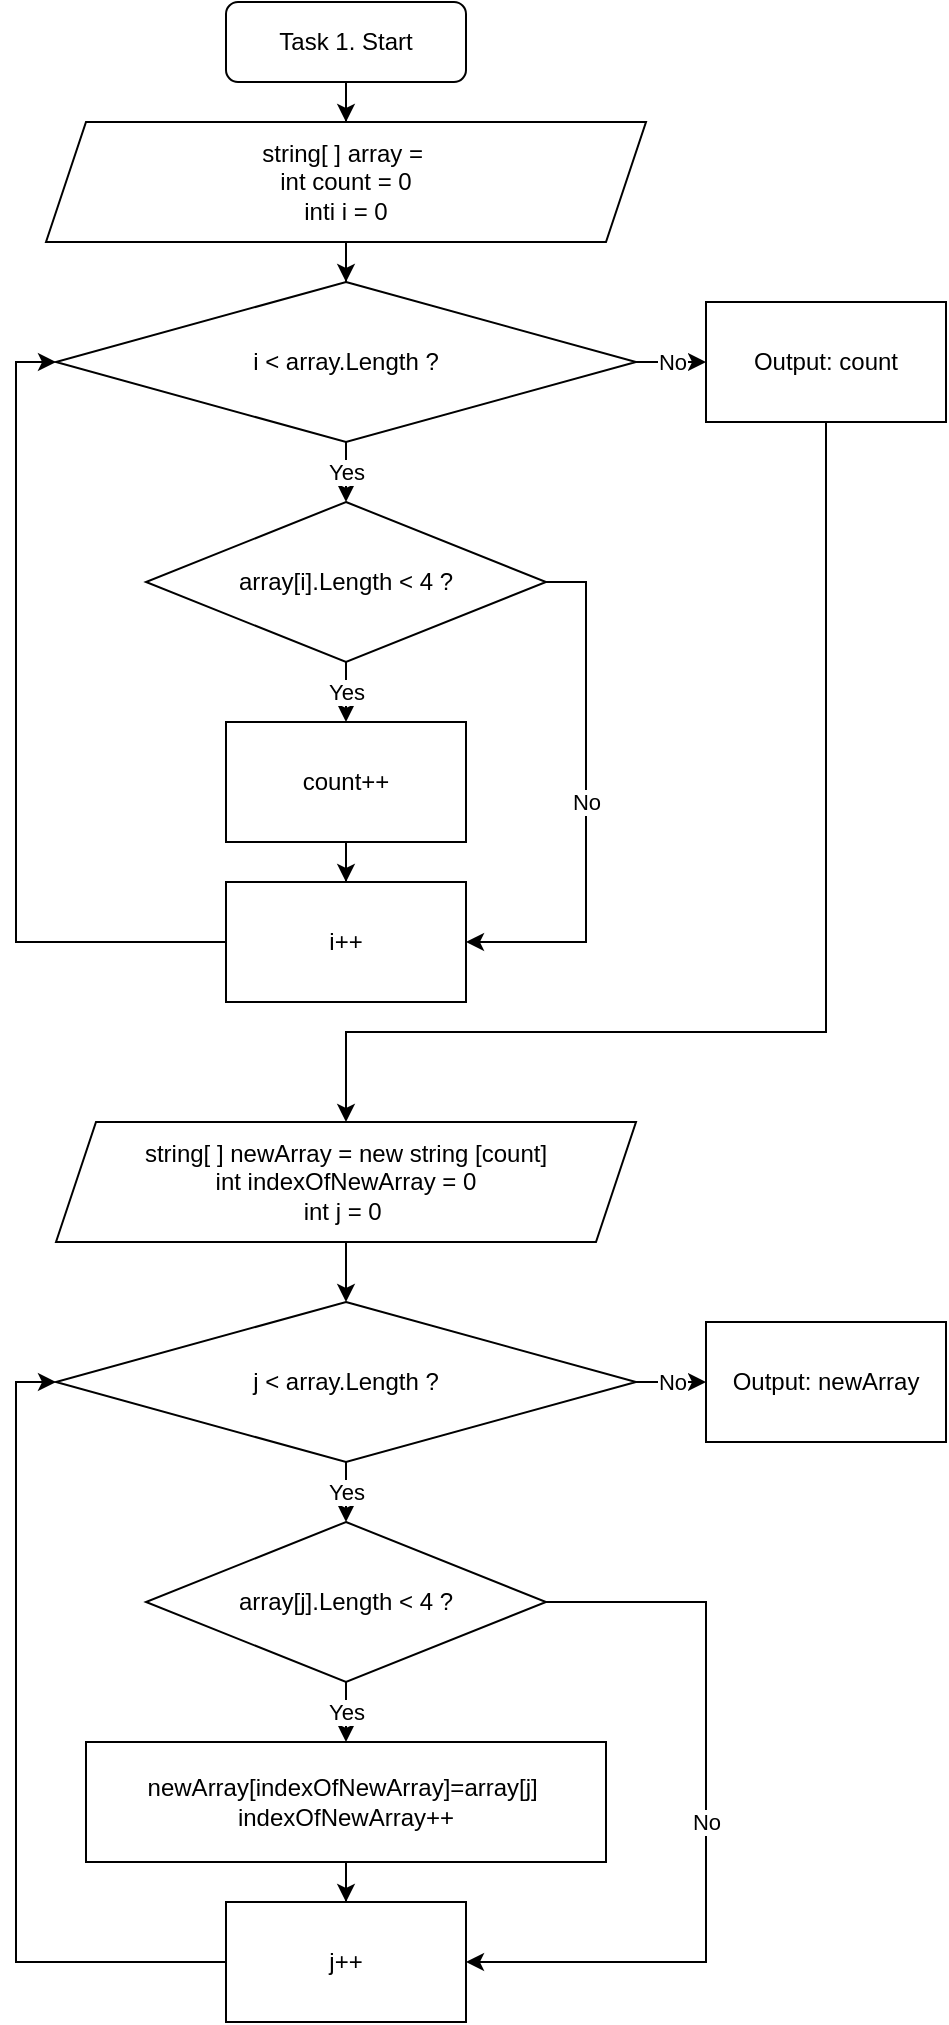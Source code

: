 <mxfile version="21.6.8" type="device">
  <diagram id="C5RBs43oDa-KdzZeNtuy" name="Page-1">
    <mxGraphModel dx="1036" dy="606" grid="1" gridSize="10" guides="1" tooltips="1" connect="1" arrows="1" fold="1" page="1" pageScale="1" pageWidth="827" pageHeight="1169" math="0" shadow="0">
      <root>
        <mxCell id="WIyWlLk6GJQsqaUBKTNV-0" />
        <mxCell id="WIyWlLk6GJQsqaUBKTNV-1" parent="WIyWlLk6GJQsqaUBKTNV-0" />
        <mxCell id="Fe1muiPmKXjczjcnyyeZ-4" value="" style="edgeStyle=orthogonalEdgeStyle;rounded=0;orthogonalLoop=1;jettySize=auto;html=1;" edge="1" parent="WIyWlLk6GJQsqaUBKTNV-1" source="WIyWlLk6GJQsqaUBKTNV-3" target="Fe1muiPmKXjczjcnyyeZ-0">
          <mxGeometry relative="1" as="geometry" />
        </mxCell>
        <mxCell id="WIyWlLk6GJQsqaUBKTNV-3" value="Task 1. Start" style="rounded=1;whiteSpace=wrap;html=1;fontSize=12;glass=0;strokeWidth=1;shadow=0;" parent="WIyWlLk6GJQsqaUBKTNV-1" vertex="1">
          <mxGeometry x="160" y="80" width="120" height="40" as="geometry" />
        </mxCell>
        <mxCell id="Fe1muiPmKXjczjcnyyeZ-16" value="" style="edgeStyle=orthogonalEdgeStyle;rounded=0;orthogonalLoop=1;jettySize=auto;html=1;" edge="1" parent="WIyWlLk6GJQsqaUBKTNV-1" source="Fe1muiPmKXjczjcnyyeZ-0" target="Fe1muiPmKXjczjcnyyeZ-15">
          <mxGeometry relative="1" as="geometry" />
        </mxCell>
        <mxCell id="Fe1muiPmKXjczjcnyyeZ-0" value="string[ ] array =&amp;nbsp;&lt;br&gt;int count = 0&lt;br&gt;inti i = 0" style="shape=parallelogram;perimeter=parallelogramPerimeter;whiteSpace=wrap;html=1;fixedSize=1;" vertex="1" parent="WIyWlLk6GJQsqaUBKTNV-1">
          <mxGeometry x="70" y="140" width="300" height="60" as="geometry" />
        </mxCell>
        <mxCell id="Fe1muiPmKXjczjcnyyeZ-6" value="Yes" style="edgeStyle=orthogonalEdgeStyle;rounded=0;orthogonalLoop=1;jettySize=auto;html=1;" edge="1" parent="WIyWlLk6GJQsqaUBKTNV-1" source="Fe1muiPmKXjczjcnyyeZ-2" target="Fe1muiPmKXjczjcnyyeZ-5">
          <mxGeometry relative="1" as="geometry" />
        </mxCell>
        <mxCell id="Fe1muiPmKXjczjcnyyeZ-10" value="No" style="edgeStyle=orthogonalEdgeStyle;rounded=0;orthogonalLoop=1;jettySize=auto;html=1;exitX=1;exitY=0.5;exitDx=0;exitDy=0;entryX=1;entryY=0.5;entryDx=0;entryDy=0;" edge="1" parent="WIyWlLk6GJQsqaUBKTNV-1" source="Fe1muiPmKXjczjcnyyeZ-2" target="Fe1muiPmKXjczjcnyyeZ-11">
          <mxGeometry relative="1" as="geometry">
            <mxPoint x="340" y="520" as="targetPoint" />
          </mxGeometry>
        </mxCell>
        <mxCell id="Fe1muiPmKXjczjcnyyeZ-2" value="array[i].Length &amp;lt; 4 ?" style="rhombus;whiteSpace=wrap;html=1;" vertex="1" parent="WIyWlLk6GJQsqaUBKTNV-1">
          <mxGeometry x="120" y="330" width="200" height="80" as="geometry" />
        </mxCell>
        <mxCell id="Fe1muiPmKXjczjcnyyeZ-12" value="" style="edgeStyle=orthogonalEdgeStyle;rounded=0;orthogonalLoop=1;jettySize=auto;html=1;" edge="1" parent="WIyWlLk6GJQsqaUBKTNV-1" source="Fe1muiPmKXjczjcnyyeZ-5" target="Fe1muiPmKXjczjcnyyeZ-11">
          <mxGeometry relative="1" as="geometry" />
        </mxCell>
        <mxCell id="Fe1muiPmKXjczjcnyyeZ-5" value="count++" style="rounded=0;whiteSpace=wrap;html=1;" vertex="1" parent="WIyWlLk6GJQsqaUBKTNV-1">
          <mxGeometry x="160" y="440" width="120" height="60" as="geometry" />
        </mxCell>
        <mxCell id="Fe1muiPmKXjczjcnyyeZ-18" style="edgeStyle=orthogonalEdgeStyle;rounded=0;orthogonalLoop=1;jettySize=auto;html=1;entryX=0;entryY=0.5;entryDx=0;entryDy=0;" edge="1" parent="WIyWlLk6GJQsqaUBKTNV-1" source="Fe1muiPmKXjczjcnyyeZ-11" target="Fe1muiPmKXjczjcnyyeZ-15">
          <mxGeometry relative="1" as="geometry">
            <Array as="points">
              <mxPoint x="55" y="550" />
              <mxPoint x="55" y="260" />
            </Array>
          </mxGeometry>
        </mxCell>
        <mxCell id="Fe1muiPmKXjczjcnyyeZ-11" value="i++" style="rounded=0;whiteSpace=wrap;html=1;" vertex="1" parent="WIyWlLk6GJQsqaUBKTNV-1">
          <mxGeometry x="160" y="520" width="120" height="60" as="geometry" />
        </mxCell>
        <mxCell id="Fe1muiPmKXjczjcnyyeZ-17" value="Yes" style="edgeStyle=orthogonalEdgeStyle;rounded=0;orthogonalLoop=1;jettySize=auto;html=1;" edge="1" parent="WIyWlLk6GJQsqaUBKTNV-1" source="Fe1muiPmKXjczjcnyyeZ-15" target="Fe1muiPmKXjczjcnyyeZ-2">
          <mxGeometry relative="1" as="geometry" />
        </mxCell>
        <mxCell id="Fe1muiPmKXjczjcnyyeZ-20" value="No" style="edgeStyle=orthogonalEdgeStyle;rounded=0;orthogonalLoop=1;jettySize=auto;html=1;" edge="1" parent="WIyWlLk6GJQsqaUBKTNV-1" source="Fe1muiPmKXjczjcnyyeZ-15" target="Fe1muiPmKXjczjcnyyeZ-19">
          <mxGeometry relative="1" as="geometry" />
        </mxCell>
        <mxCell id="Fe1muiPmKXjczjcnyyeZ-15" value="i &amp;lt; array.Length ?" style="rhombus;whiteSpace=wrap;html=1;" vertex="1" parent="WIyWlLk6GJQsqaUBKTNV-1">
          <mxGeometry x="75" y="220" width="290" height="80" as="geometry" />
        </mxCell>
        <mxCell id="Fe1muiPmKXjczjcnyyeZ-22" value="" style="edgeStyle=orthogonalEdgeStyle;rounded=0;orthogonalLoop=1;jettySize=auto;html=1;exitX=0.5;exitY=1;exitDx=0;exitDy=0;" edge="1" parent="WIyWlLk6GJQsqaUBKTNV-1" source="Fe1muiPmKXjczjcnyyeZ-19">
          <mxGeometry relative="1" as="geometry">
            <mxPoint x="460" y="245" as="sourcePoint" />
            <mxPoint x="220" y="640" as="targetPoint" />
            <Array as="points">
              <mxPoint x="460" y="595" />
              <mxPoint x="220" y="595" />
            </Array>
          </mxGeometry>
        </mxCell>
        <mxCell id="Fe1muiPmKXjczjcnyyeZ-19" value="Output: count" style="whiteSpace=wrap;html=1;" vertex="1" parent="WIyWlLk6GJQsqaUBKTNV-1">
          <mxGeometry x="400" y="230" width="120" height="60" as="geometry" />
        </mxCell>
        <mxCell id="Fe1muiPmKXjczjcnyyeZ-46" value="" style="edgeStyle=orthogonalEdgeStyle;rounded=0;orthogonalLoop=1;jettySize=auto;html=1;" edge="1" parent="WIyWlLk6GJQsqaUBKTNV-1" source="Fe1muiPmKXjczjcnyyeZ-23" target="Fe1muiPmKXjczjcnyyeZ-44">
          <mxGeometry relative="1" as="geometry" />
        </mxCell>
        <mxCell id="Fe1muiPmKXjczjcnyyeZ-23" value="string[ ] newArray = new string [count]&lt;br&gt;int indexOfNewArray = 0&lt;br&gt;int j = 0&amp;nbsp;" style="shape=parallelogram;perimeter=parallelogramPerimeter;whiteSpace=wrap;html=1;fixedSize=1;" vertex="1" parent="WIyWlLk6GJQsqaUBKTNV-1">
          <mxGeometry x="75" y="640" width="290" height="60" as="geometry" />
        </mxCell>
        <mxCell id="Fe1muiPmKXjczjcnyyeZ-35" value="Yes" style="edgeStyle=orthogonalEdgeStyle;rounded=0;orthogonalLoop=1;jettySize=auto;html=1;" edge="1" parent="WIyWlLk6GJQsqaUBKTNV-1" source="Fe1muiPmKXjczjcnyyeZ-37" target="Fe1muiPmKXjczjcnyyeZ-39">
          <mxGeometry relative="1" as="geometry" />
        </mxCell>
        <mxCell id="Fe1muiPmKXjczjcnyyeZ-36" value="No" style="edgeStyle=orthogonalEdgeStyle;rounded=0;orthogonalLoop=1;jettySize=auto;html=1;exitX=1;exitY=0.5;exitDx=0;exitDy=0;entryX=1;entryY=0.5;entryDx=0;entryDy=0;" edge="1" parent="WIyWlLk6GJQsqaUBKTNV-1" source="Fe1muiPmKXjczjcnyyeZ-37" target="Fe1muiPmKXjczjcnyyeZ-41">
          <mxGeometry relative="1" as="geometry">
            <mxPoint x="340" y="1030" as="targetPoint" />
            <Array as="points">
              <mxPoint x="400" y="880" />
              <mxPoint x="400" y="1060" />
            </Array>
          </mxGeometry>
        </mxCell>
        <mxCell id="Fe1muiPmKXjczjcnyyeZ-37" value="array[j].Length &amp;lt; 4 ?" style="rhombus;whiteSpace=wrap;html=1;" vertex="1" parent="WIyWlLk6GJQsqaUBKTNV-1">
          <mxGeometry x="120" y="840" width="200" height="80" as="geometry" />
        </mxCell>
        <mxCell id="Fe1muiPmKXjczjcnyyeZ-38" value="" style="edgeStyle=orthogonalEdgeStyle;rounded=0;orthogonalLoop=1;jettySize=auto;html=1;" edge="1" parent="WIyWlLk6GJQsqaUBKTNV-1" source="Fe1muiPmKXjczjcnyyeZ-39" target="Fe1muiPmKXjczjcnyyeZ-41">
          <mxGeometry relative="1" as="geometry" />
        </mxCell>
        <mxCell id="Fe1muiPmKXjczjcnyyeZ-39" value="newArray[indexOfNewArray]=array[j]&amp;nbsp;&lt;br&gt;indexOfNewArray++" style="rounded=0;whiteSpace=wrap;html=1;" vertex="1" parent="WIyWlLk6GJQsqaUBKTNV-1">
          <mxGeometry x="90" y="950" width="260" height="60" as="geometry" />
        </mxCell>
        <mxCell id="Fe1muiPmKXjczjcnyyeZ-40" style="edgeStyle=orthogonalEdgeStyle;rounded=0;orthogonalLoop=1;jettySize=auto;html=1;entryX=0;entryY=0.5;entryDx=0;entryDy=0;" edge="1" parent="WIyWlLk6GJQsqaUBKTNV-1" source="Fe1muiPmKXjczjcnyyeZ-41" target="Fe1muiPmKXjczjcnyyeZ-44">
          <mxGeometry relative="1" as="geometry">
            <Array as="points">
              <mxPoint x="55" y="1060" />
              <mxPoint x="55" y="770" />
            </Array>
          </mxGeometry>
        </mxCell>
        <mxCell id="Fe1muiPmKXjczjcnyyeZ-41" value="j++" style="rounded=0;whiteSpace=wrap;html=1;" vertex="1" parent="WIyWlLk6GJQsqaUBKTNV-1">
          <mxGeometry x="160" y="1030" width="120" height="60" as="geometry" />
        </mxCell>
        <mxCell id="Fe1muiPmKXjczjcnyyeZ-42" value="Yes" style="edgeStyle=orthogonalEdgeStyle;rounded=0;orthogonalLoop=1;jettySize=auto;html=1;" edge="1" parent="WIyWlLk6GJQsqaUBKTNV-1" source="Fe1muiPmKXjczjcnyyeZ-44" target="Fe1muiPmKXjczjcnyyeZ-37">
          <mxGeometry relative="1" as="geometry" />
        </mxCell>
        <mxCell id="Fe1muiPmKXjczjcnyyeZ-43" value="No" style="edgeStyle=orthogonalEdgeStyle;rounded=0;orthogonalLoop=1;jettySize=auto;html=1;" edge="1" parent="WIyWlLk6GJQsqaUBKTNV-1" source="Fe1muiPmKXjczjcnyyeZ-44" target="Fe1muiPmKXjczjcnyyeZ-45">
          <mxGeometry relative="1" as="geometry" />
        </mxCell>
        <mxCell id="Fe1muiPmKXjczjcnyyeZ-44" value="j &amp;lt; array.Length ?" style="rhombus;whiteSpace=wrap;html=1;" vertex="1" parent="WIyWlLk6GJQsqaUBKTNV-1">
          <mxGeometry x="75" y="730" width="290" height="80" as="geometry" />
        </mxCell>
        <mxCell id="Fe1muiPmKXjczjcnyyeZ-45" value="Output: newArray" style="whiteSpace=wrap;html=1;" vertex="1" parent="WIyWlLk6GJQsqaUBKTNV-1">
          <mxGeometry x="400" y="740" width="120" height="60" as="geometry" />
        </mxCell>
      </root>
    </mxGraphModel>
  </diagram>
</mxfile>
